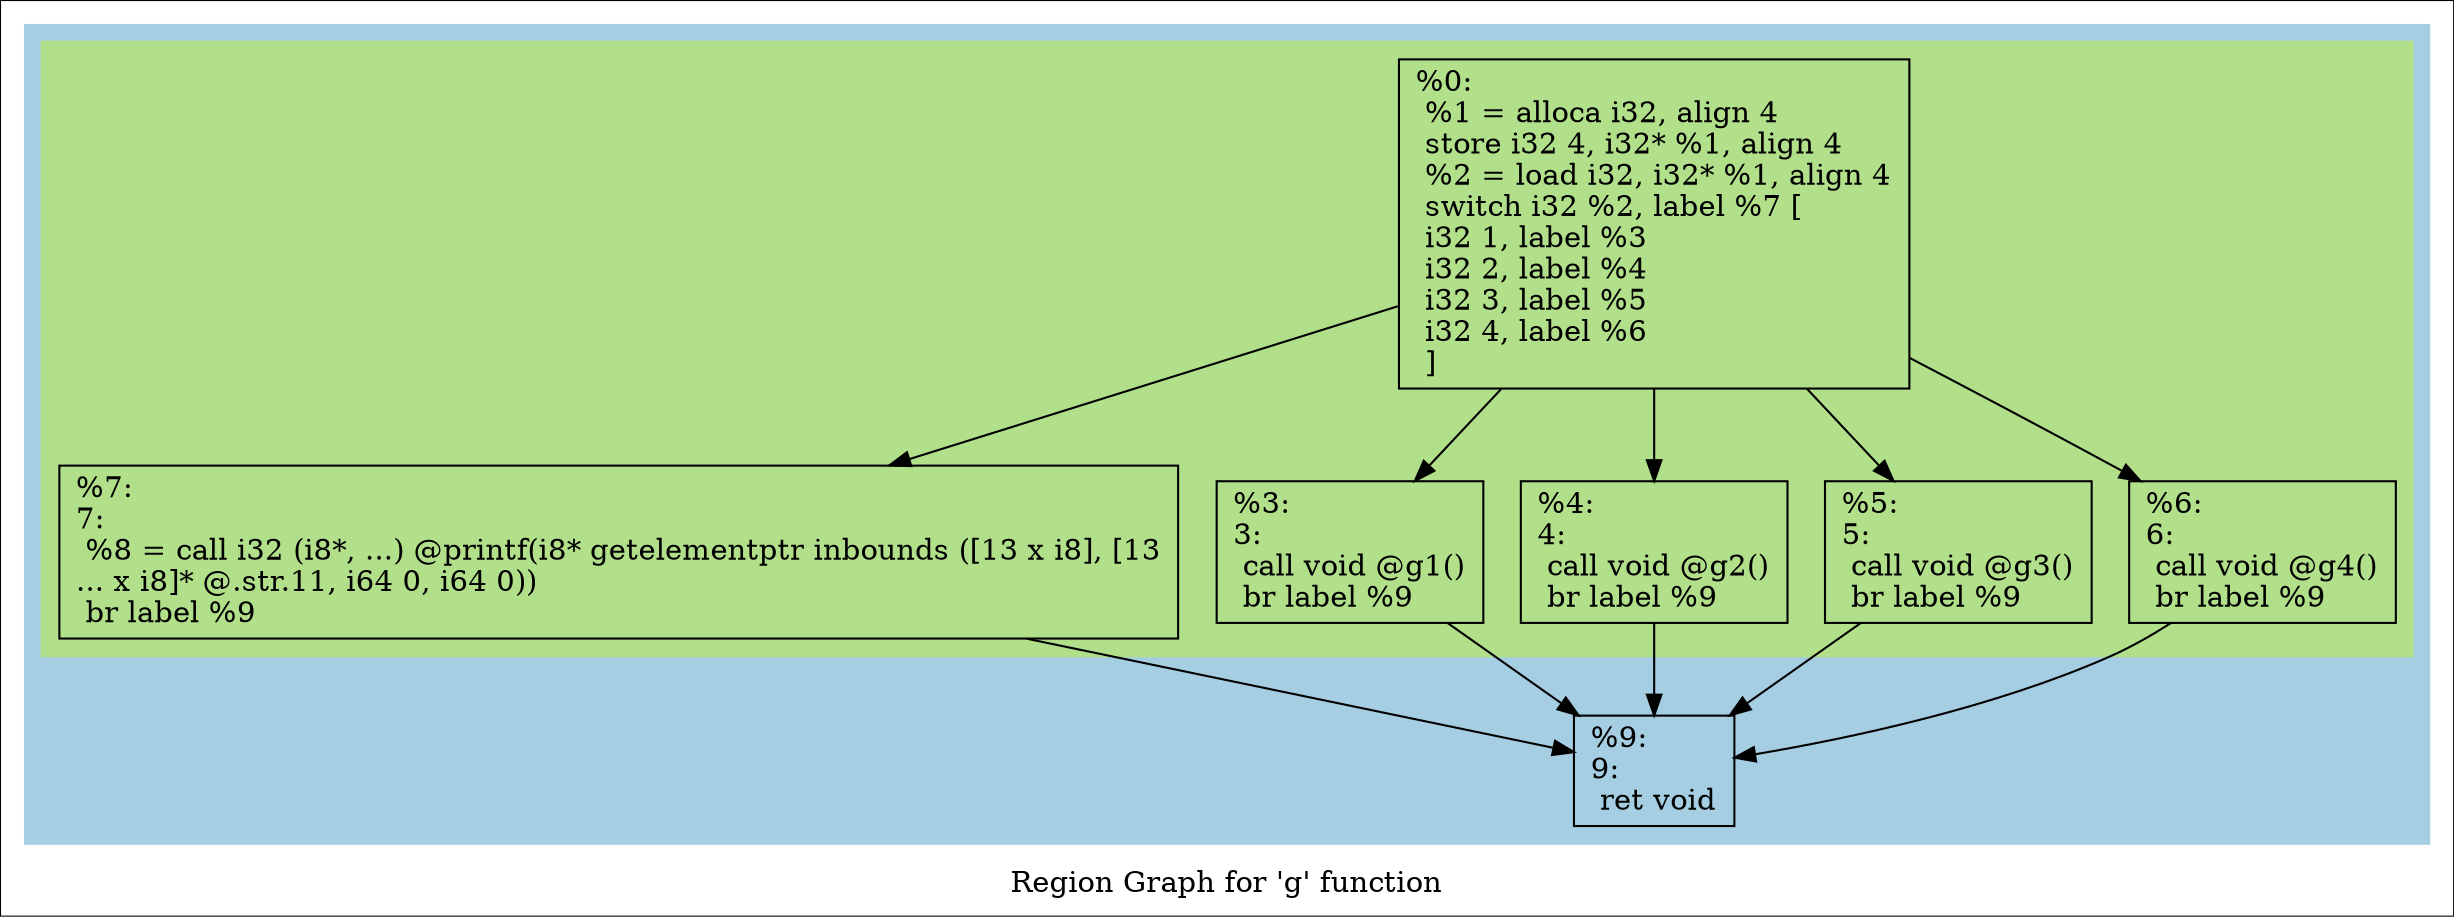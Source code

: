digraph "Region Graph for 'g' function" {
	label="Region Graph for 'g' function";

	Node0x2762ea0 [shape=record,label="{%0:\l  %1 = alloca i32, align 4\l  store i32 4, i32* %1, align 4\l  %2 = load i32, i32* %1, align 4\l  switch i32 %2, label %7 [\l    i32 1, label %3\l    i32 2, label %4\l    i32 3, label %5\l    i32 4, label %6\l  ]\l}"];
	Node0x2762ea0 -> Node0x2762780;
	Node0x2762ea0 -> Node0x27624e0;
	Node0x2762ea0 -> Node0x2762240;
	Node0x2762ea0 -> Node0x2761fa0;
	Node0x2762ea0 -> Node0x27631d0;
	Node0x2762780 [shape=record,label="{%7:\l7:                                                \l  %8 = call i32 (i8*, ...) @printf(i8* getelementptr inbounds ([13 x i8], [13\l... x i8]* @.str.11, i64 0, i64 0))\l  br label %9\l}"];
	Node0x2762780 -> Node0x2764600;
	Node0x2764600 [shape=record,label="{%9:\l9:                                                \l  ret void\l}"];
	Node0x27624e0 [shape=record,label="{%3:\l3:                                                \l  call void @g1()\l  br label %9\l}"];
	Node0x27624e0 -> Node0x2764600;
	Node0x2762240 [shape=record,label="{%4:\l4:                                                \l  call void @g2()\l  br label %9\l}"];
	Node0x2762240 -> Node0x2764600;
	Node0x2761fa0 [shape=record,label="{%5:\l5:                                                \l  call void @g3()\l  br label %9\l}"];
	Node0x2761fa0 -> Node0x2764600;
	Node0x27631d0 [shape=record,label="{%6:\l6:                                                \l  call void @g4()\l  br label %9\l}"];
	Node0x27631d0 -> Node0x2764600;
	colorscheme = "paired12"
        subgraph cluster_0x2766c40 {
          label = "";
          style = filled;
          color = 1
          subgraph cluster_0x273a0f0 {
            label = "";
            style = filled;
            color = 3
            Node0x2762ea0;
            Node0x2762780;
            Node0x27624e0;
            Node0x2762240;
            Node0x2761fa0;
            Node0x27631d0;
          }
          Node0x2764600;
        }
}
